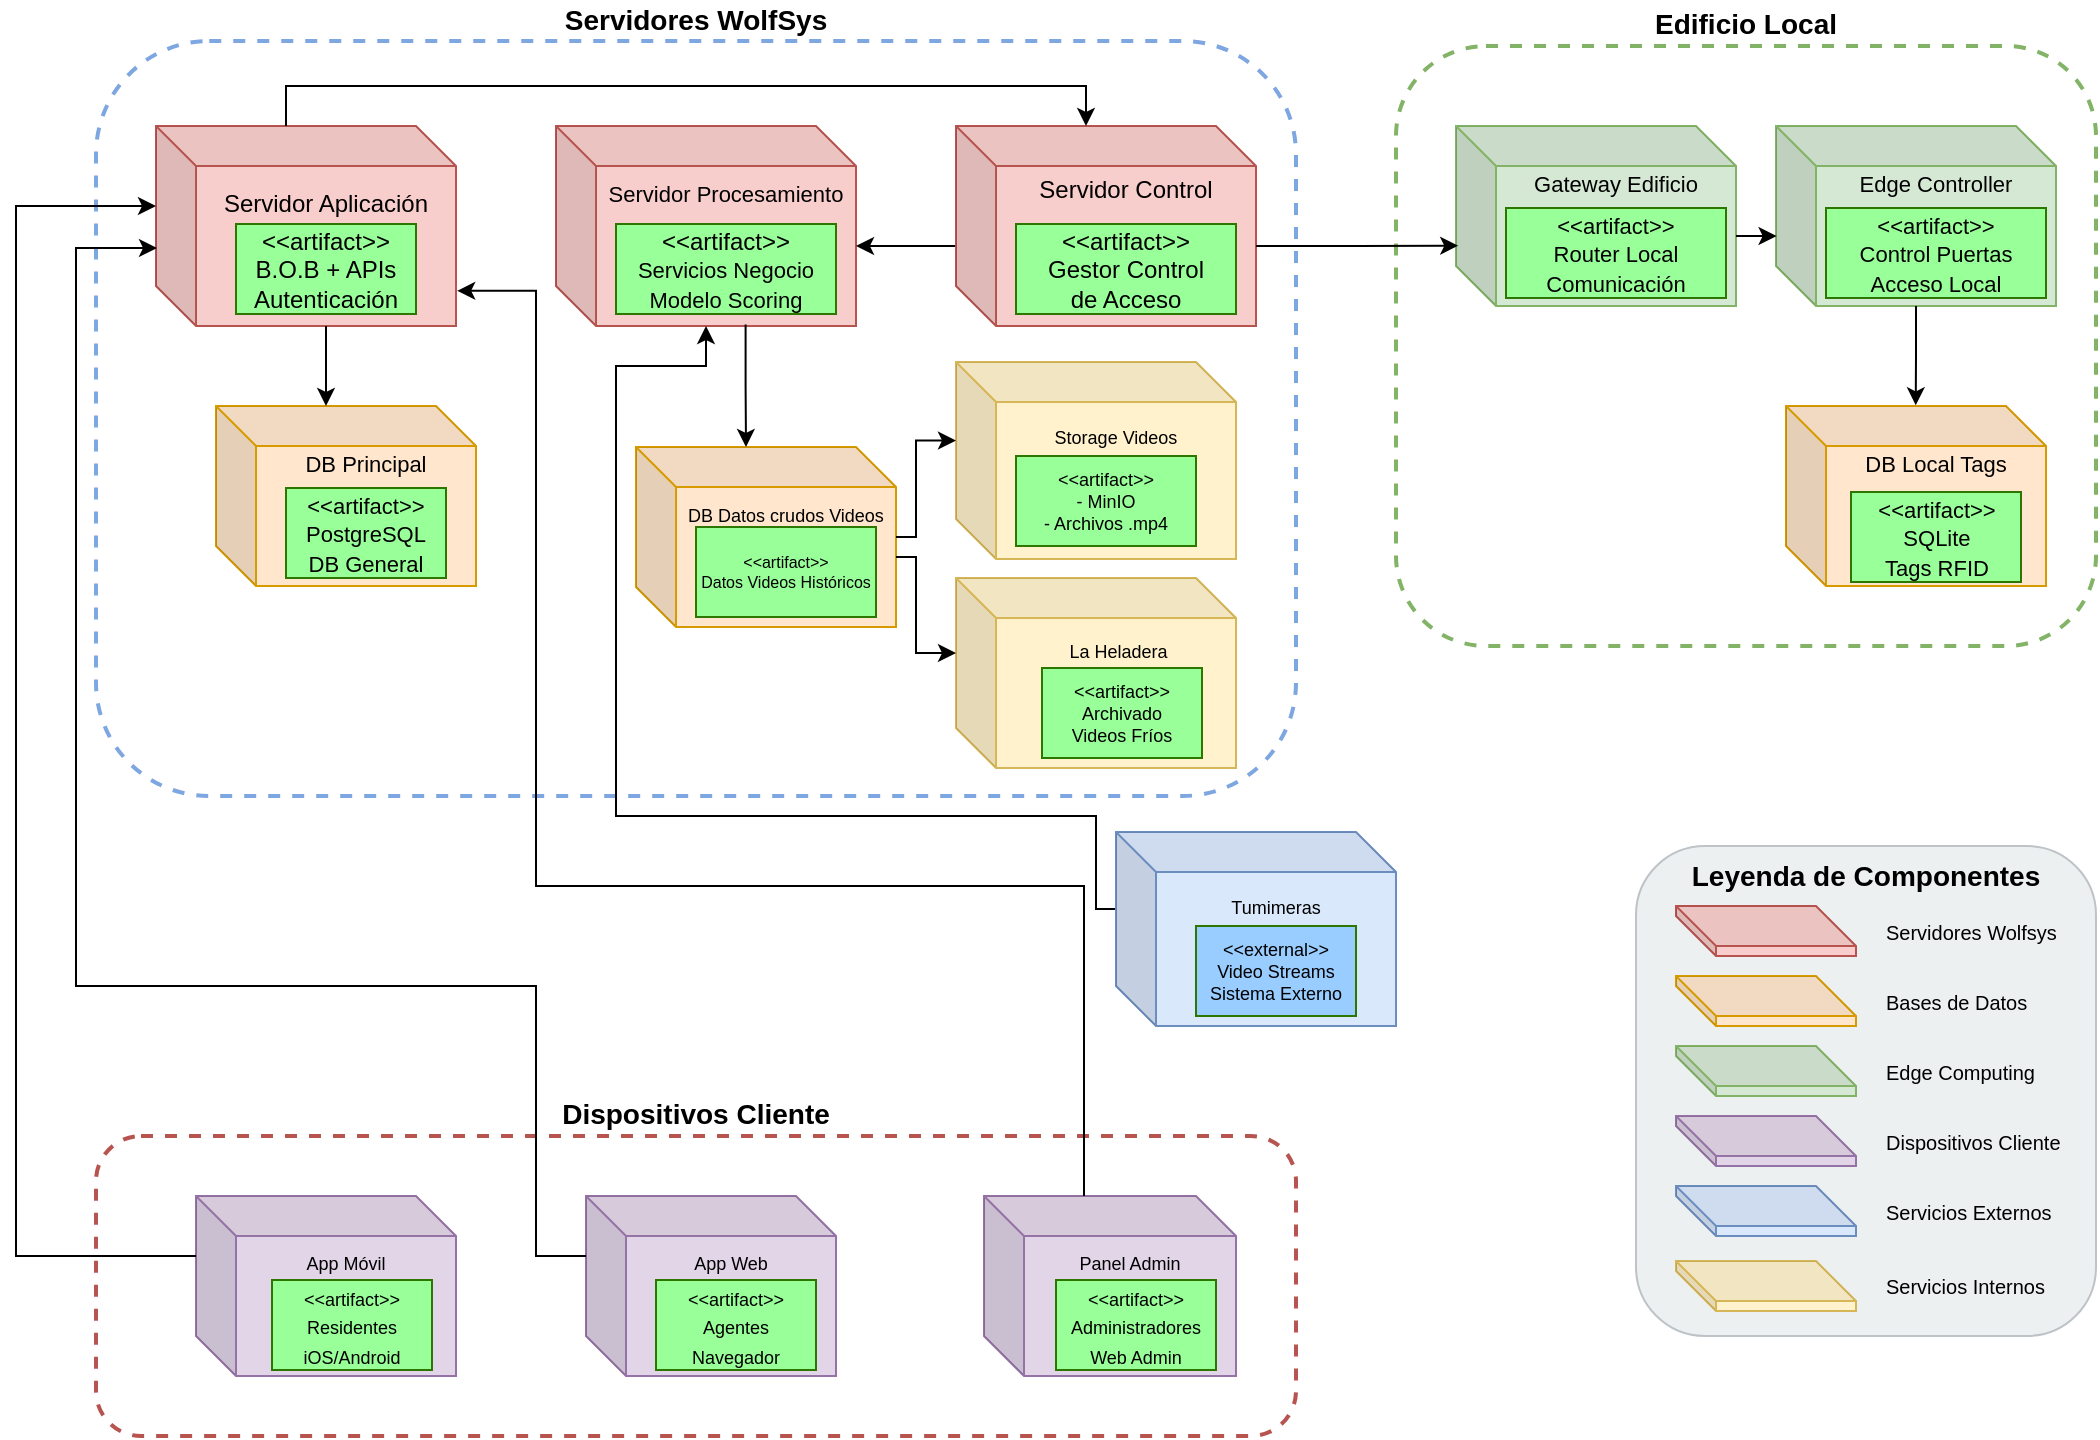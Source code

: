 <mxfile version="27.1.4">
  <diagram name="Page-1" id="L1RatjPxenl9vrnPu1-D">
    <mxGraphModel dx="-849" dy="233" grid="1" gridSize="10" guides="1" tooltips="1" connect="1" arrows="1" fold="1" page="1" pageScale="1" pageWidth="1169" pageHeight="827" math="0" shadow="0">
      <root>
        <mxCell id="0" />
        <mxCell id="1" parent="0" />
        <mxCell id="0Tk5fZXrLw2a1cFThhE1-13" value="Servidores WolfSys" style="rounded=1;whiteSpace=wrap;html=1;fillColor=none;strokeColor=#7EA6E0;strokeWidth=2;dashed=1;verticalAlign=bottom;fontSize=14;fontStyle=1;labelPosition=center;verticalLabelPosition=top;align=center;" parent="1" vertex="1">
          <mxGeometry x="1250" y="82.5" width="600" height="377.5" as="geometry" />
        </mxCell>
        <mxCell id="0Tk5fZXrLw2a1cFThhE1-14" value="Edificio Local" style="rounded=1;whiteSpace=wrap;html=1;fillColor=none;strokeColor=#82B366;strokeWidth=2;dashed=1;verticalAlign=bottom;fontSize=14;fontStyle=1;labelPosition=center;verticalLabelPosition=top;align=center;" parent="1" vertex="1">
          <mxGeometry x="1900" y="85" width="350" height="300" as="geometry" />
        </mxCell>
        <mxCell id="0Tk5fZXrLw2a1cFThhE1-15" value="Dispositivos Cliente" style="rounded=1;whiteSpace=wrap;html=1;fillColor=none;strokeColor=#B85450;strokeWidth=2;dashed=1;verticalAlign=bottom;fontSize=14;fontStyle=1;labelPosition=center;verticalLabelPosition=top;align=center;" parent="1" vertex="1">
          <mxGeometry x="1250" y="630" width="600" height="150" as="geometry" />
        </mxCell>
        <mxCell id="0Tk5fZXrLw2a1cFThhE1-16" value="Servidor Aplicación&lt;br&gt;&lt;div&gt;&lt;br&gt;&lt;/div&gt;&lt;div&gt;&lt;br&gt;&lt;/div&gt;&lt;div&gt;&lt;br&gt;&lt;/div&gt;" style="shape=cube;whiteSpace=wrap;html=1;boundedLbl=1;backgroundOutline=1;darkOpacity=0.05;darkOpacity2=0.1;fillColor=#f8cecc;strokeColor=#b85450;fontSize=12;fontStyle=0;" parent="1" vertex="1">
          <mxGeometry x="1280" y="125" width="150" height="100" as="geometry" />
        </mxCell>
        <mxCell id="0Tk5fZXrLw2a1cFThhE1-17" value="Servidor Procesamiento&lt;br&gt;&lt;br&gt;&amp;lt;&amp;lt;artifact&amp;gt;&amp;gt;&lt;br&gt;Servicios Negocio&lt;br&gt;Modelo Scoring" style="shape=cube;whiteSpace=wrap;html=1;boundedLbl=1;backgroundOutline=1;darkOpacity=0.05;darkOpacity2=0.1;fillColor=#f8cecc;strokeColor=#b85450;fontSize=11;fontStyle=0;" parent="1" vertex="1">
          <mxGeometry x="1480" y="125" width="150" height="100" as="geometry" />
        </mxCell>
        <mxCell id="0Tk5fZXrLw2a1cFThhE1-18" value="Servidor Control&lt;br&gt;&lt;br&gt;&amp;lt;&amp;lt;artifact&amp;gt;&amp;gt;&lt;br&gt;Gestor Control&lt;br&gt;de Acceso" style="shape=cube;whiteSpace=wrap;html=1;boundedLbl=1;backgroundOutline=1;darkOpacity=0.05;darkOpacity2=0.1;fillColor=#f8cecc;strokeColor=#b85450;fontSize=12;fontStyle=0;" parent="1" vertex="1">
          <mxGeometry x="1680" y="125" width="150" height="100" as="geometry" />
        </mxCell>
        <mxCell id="0Tk5fZXrLw2a1cFThhE1-19" value="DB Principal&lt;br&gt;&lt;br&gt;&amp;lt;&amp;lt;artifact&amp;gt;&amp;gt;&lt;br&gt;PostgreSQL&lt;br&gt;DB General" style="shape=cube;whiteSpace=wrap;html=1;boundedLbl=1;backgroundOutline=1;darkOpacity=0.05;darkOpacity2=0.1;fillColor=#ffe6cc;strokeColor=#d79b00;fontSize=11;fontStyle=0;" parent="1" vertex="1">
          <mxGeometry x="1310" y="265" width="130" height="90" as="geometry" />
        </mxCell>
        <mxCell id="0Tk5fZXrLw2a1cFThhE1-20" value="DB Datos crudos Videos&lt;br&gt;&lt;br&gt;&amp;lt;&amp;lt;artifact&amp;gt;&amp;gt;&lt;br&gt;Almacén Frío&lt;br&gt;Videos Históricos" style="shape=cube;whiteSpace=wrap;html=1;boundedLbl=1;backgroundOutline=1;darkOpacity=0.05;darkOpacity2=0.1;fillColor=#ffe6cc;strokeColor=#d79b00;fontSize=9;fontStyle=0;" parent="1" vertex="1">
          <mxGeometry x="1520" y="285.5" width="130" height="90" as="geometry" />
        </mxCell>
        <mxCell id="0Tk5fZXrLw2a1cFThhE1-50" style="edgeStyle=orthogonalEdgeStyle;rounded=0;orthogonalLoop=1;jettySize=auto;html=1;exitX=0;exitY=0;exitDx=0;exitDy=38.5;exitPerimeter=0;" parent="1" source="0Tk5fZXrLw2a1cFThhE1-21" target="0Tk5fZXrLw2a1cFThhE1-17" edge="1">
          <mxGeometry relative="1" as="geometry">
            <Array as="points">
              <mxPoint x="1750" y="517" />
              <mxPoint x="1750" y="470" />
              <mxPoint x="1510" y="470" />
              <mxPoint x="1510" y="245" />
              <mxPoint x="1555" y="245" />
            </Array>
          </mxGeometry>
        </mxCell>
        <mxCell id="0Tk5fZXrLw2a1cFThhE1-21" value="Tumimeras&lt;br&gt;&lt;br&gt;&amp;lt;&amp;lt;external&amp;gt;&amp;gt;&lt;br&gt;Video Streams&lt;br&gt;Sistema Externo" style="shape=cube;whiteSpace=wrap;html=1;boundedLbl=1;backgroundOutline=1;darkOpacity=0.05;darkOpacity2=0.1;fillColor=#dae8fc;strokeColor=#6c8ebf;fontSize=9;fontStyle=0;" parent="1" vertex="1">
          <mxGeometry x="1760" y="478" width="140" height="97" as="geometry" />
        </mxCell>
        <mxCell id="0Tk5fZXrLw2a1cFThhE1-22" value="&amp;nbsp;La Heladera&lt;br&gt;&lt;br&gt;&amp;lt;&amp;lt;artifact&amp;gt;&amp;gt;&lt;br&gt;Archivado&lt;br&gt;Videos Fríos" style="shape=cube;whiteSpace=wrap;html=1;boundedLbl=1;backgroundOutline=1;darkOpacity=0.05;darkOpacity2=0.1;fillColor=#fff2cc;strokeColor=#d6b656;fontSize=9;fontStyle=0;" parent="1" vertex="1">
          <mxGeometry x="1680" y="351" width="140" height="95" as="geometry" />
        </mxCell>
        <mxCell id="0Tk5fZXrLw2a1cFThhE1-23" value="Gateway Edificio&lt;br&gt;&lt;br&gt;&amp;lt;&amp;lt;artifact&amp;gt;&amp;gt;&lt;br&gt;Router Local&lt;br&gt;Comunicación" style="shape=cube;whiteSpace=wrap;html=1;boundedLbl=1;backgroundOutline=1;darkOpacity=0.05;darkOpacity2=0.1;fillColor=#d5e8d4;strokeColor=#82b366;fontSize=11;fontStyle=0;" parent="1" vertex="1">
          <mxGeometry x="1930" y="125" width="140" height="90" as="geometry" />
        </mxCell>
        <mxCell id="0Tk5fZXrLw2a1cFThhE1-24" value="Edge Controller&lt;br&gt;&lt;br&gt;&amp;lt;&amp;lt;artifact&amp;gt;&amp;gt;&lt;br&gt;Control Puertas&lt;br&gt;Acceso Local" style="shape=cube;whiteSpace=wrap;html=1;boundedLbl=1;backgroundOutline=1;darkOpacity=0.05;darkOpacity2=0.1;fillColor=#d5e8d4;strokeColor=#82b366;fontSize=11;fontStyle=0;" parent="1" vertex="1">
          <mxGeometry x="2090" y="125" width="140" height="90" as="geometry" />
        </mxCell>
        <mxCell id="0Tk5fZXrLw2a1cFThhE1-25" value="DB Local Tags&lt;br&gt;&lt;br&gt;&amp;lt;&amp;lt;artifact&amp;gt;&amp;gt;&lt;br&gt;SQLite&lt;br&gt;Tags RFID" style="shape=cube;whiteSpace=wrap;html=1;boundedLbl=1;backgroundOutline=1;darkOpacity=0.05;darkOpacity2=0.1;fillColor=#ffe6cc;strokeColor=#d79b00;fontSize=11;fontStyle=0;" parent="1" vertex="1">
          <mxGeometry x="2095" y="265" width="130" height="90" as="geometry" />
        </mxCell>
        <mxCell id="0Tk5fZXrLw2a1cFThhE1-26" value="App Móvil&lt;br&gt;&lt;br&gt;&amp;lt;&amp;lt;artifact&amp;gt;&amp;gt;&lt;br&gt;Residentes&lt;br&gt;iOS/Android" style="shape=cube;whiteSpace=wrap;html=1;boundedLbl=1;backgroundOutline=1;darkOpacity=0.05;darkOpacity2=0.1;fillColor=#e1d5e7;strokeColor=#9673a6;fontSize=9;fontStyle=0;" parent="1" vertex="1">
          <mxGeometry x="1300" y="660" width="130" height="90" as="geometry" />
        </mxCell>
        <mxCell id="0Tk5fZXrLw2a1cFThhE1-27" value="App Web&lt;br&gt;&lt;br&gt;&amp;lt;&amp;lt;artifact&amp;gt;&amp;gt;&lt;br&gt;Agentes&lt;br&gt;Navegador" style="shape=cube;whiteSpace=wrap;html=1;boundedLbl=1;backgroundOutline=1;darkOpacity=0.05;darkOpacity2=0.1;fillColor=#e1d5e7;strokeColor=#9673a6;fontSize=9;fontStyle=0;" parent="1" vertex="1">
          <mxGeometry x="1495" y="660" width="125" height="90" as="geometry" />
        </mxCell>
        <mxCell id="0Tk5fZXrLw2a1cFThhE1-28" value="Panel Admin&lt;br&gt;&lt;br&gt;&amp;lt;&amp;lt;artifact&amp;gt;&amp;gt;&lt;br&gt;Administradores&lt;br&gt;Web Admin" style="shape=cube;whiteSpace=wrap;html=1;boundedLbl=1;backgroundOutline=1;darkOpacity=0.05;darkOpacity2=0.1;fillColor=#e1d5e7;strokeColor=#9673a6;fontSize=9;fontStyle=0;" parent="1" vertex="1">
          <mxGeometry x="1694" y="660" width="126" height="90" as="geometry" />
        </mxCell>
        <mxCell id="0Tk5fZXrLw2a1cFThhE1-40" value="Leyenda de Componentes" style="rounded=1;whiteSpace=wrap;html=1;fillColor=#ECF0F1;strokeColor=#BDC3C7;verticalAlign=top;fontSize=14;fontStyle=1;" parent="1" vertex="1">
          <mxGeometry x="2020" y="485" width="230" height="245" as="geometry" />
        </mxCell>
        <mxCell id="0Tk5fZXrLw2a1cFThhE1-41" value="Servidores Wolfsys" style="shape=cube;whiteSpace=wrap;html=1;boundedLbl=1;backgroundOutline=1;darkOpacity=0.05;darkOpacity2=0.1;fillColor=#f8cecc;strokeColor=#b85450;fontSize=10;verticalAlign=middle;labelBackgroundColor=none;horizontal=1;labelPosition=right;verticalLabelPosition=middle;align=left;spacing=15;" parent="1" vertex="1">
          <mxGeometry x="2040" y="515" width="90" height="25" as="geometry" />
        </mxCell>
        <mxCell id="0Tk5fZXrLw2a1cFThhE1-42" value="Bases de Datos" style="shape=cube;whiteSpace=wrap;html=1;boundedLbl=1;backgroundOutline=1;darkOpacity=0.05;darkOpacity2=0.1;fillColor=#ffe6cc;strokeColor=#d79b00;fontSize=10;align=left;labelPosition=right;verticalLabelPosition=middle;verticalAlign=middle;spacing=15;" parent="1" vertex="1">
          <mxGeometry x="2040" y="550" width="90" height="25" as="geometry" />
        </mxCell>
        <mxCell id="0Tk5fZXrLw2a1cFThhE1-43" value="Edge Computing" style="shape=cube;whiteSpace=wrap;html=1;boundedLbl=1;backgroundOutline=1;darkOpacity=0.05;darkOpacity2=0.1;fillColor=#d5e8d4;strokeColor=#82b366;fontSize=10;labelPosition=right;verticalLabelPosition=middle;align=left;verticalAlign=middle;spacing=15;" parent="1" vertex="1">
          <mxGeometry x="2040" y="585" width="90" height="25" as="geometry" />
        </mxCell>
        <mxCell id="0Tk5fZXrLw2a1cFThhE1-44" value="Dispositivos Cliente" style="shape=cube;whiteSpace=wrap;html=1;boundedLbl=1;backgroundOutline=1;darkOpacity=0.05;darkOpacity2=0.1;fillColor=#e1d5e7;strokeColor=#9673a6;fontSize=10;labelPosition=right;verticalLabelPosition=middle;align=left;verticalAlign=middle;spacing=15;" parent="1" vertex="1">
          <mxGeometry x="2040" y="620" width="90" height="25" as="geometry" />
        </mxCell>
        <mxCell id="0Tk5fZXrLw2a1cFThhE1-45" value="Servicios Externos" style="shape=cube;whiteSpace=wrap;html=1;boundedLbl=1;backgroundOutline=1;darkOpacity=0.05;darkOpacity2=0.1;fillColor=#dae8fc;strokeColor=#6c8ebf;fontSize=10;labelPosition=right;verticalLabelPosition=middle;align=left;verticalAlign=middle;spacing=15;" parent="1" vertex="1">
          <mxGeometry x="2040" y="655" width="90" height="25" as="geometry" />
        </mxCell>
        <mxCell id="0Tk5fZXrLw2a1cFThhE1-46" style="edgeStyle=orthogonalEdgeStyle;rounded=0;orthogonalLoop=1;jettySize=auto;html=1;exitX=0;exitY=0;exitDx=150;exitDy=60;exitPerimeter=0;entryX=0.008;entryY=0.665;entryDx=0;entryDy=0;entryPerimeter=0;" parent="1" source="0Tk5fZXrLw2a1cFThhE1-18" target="0Tk5fZXrLw2a1cFThhE1-23" edge="1">
          <mxGeometry relative="1" as="geometry" />
        </mxCell>
        <mxCell id="0Tk5fZXrLw2a1cFThhE1-47" style="edgeStyle=orthogonalEdgeStyle;rounded=0;orthogonalLoop=1;jettySize=auto;html=1;exitX=0.632;exitY=0.992;exitDx=0;exitDy=0;exitPerimeter=0;entryX=0;entryY=0;entryDx=55;entryDy=0;entryPerimeter=0;" parent="1" source="0Tk5fZXrLw2a1cFThhE1-17" target="0Tk5fZXrLw2a1cFThhE1-20" edge="1">
          <mxGeometry relative="1" as="geometry" />
        </mxCell>
        <mxCell id="0Tk5fZXrLw2a1cFThhE1-48" style="edgeStyle=orthogonalEdgeStyle;rounded=0;orthogonalLoop=1;jettySize=auto;html=1;exitX=0;exitY=0;exitDx=0;exitDy=30;exitPerimeter=0;entryX=0;entryY=0;entryDx=0;entryDy=40;entryPerimeter=0;" parent="1" source="0Tk5fZXrLw2a1cFThhE1-26" target="0Tk5fZXrLw2a1cFThhE1-16" edge="1">
          <mxGeometry relative="1" as="geometry">
            <Array as="points">
              <mxPoint x="1210" y="690" />
              <mxPoint x="1210" y="165" />
            </Array>
          </mxGeometry>
        </mxCell>
        <mxCell id="0Tk5fZXrLw2a1cFThhE1-49" style="edgeStyle=orthogonalEdgeStyle;rounded=0;orthogonalLoop=1;jettySize=auto;html=1;exitX=0;exitY=0;exitDx=85;exitDy=100;exitPerimeter=0;entryX=0;entryY=0;entryDx=55;entryDy=0;entryPerimeter=0;" parent="1" source="0Tk5fZXrLw2a1cFThhE1-16" target="0Tk5fZXrLw2a1cFThhE1-19" edge="1">
          <mxGeometry relative="1" as="geometry" />
        </mxCell>
        <mxCell id="0Tk5fZXrLw2a1cFThhE1-53" style="edgeStyle=orthogonalEdgeStyle;rounded=0;orthogonalLoop=1;jettySize=auto;html=1;exitX=0;exitY=0;exitDx=0;exitDy=30;exitPerimeter=0;entryX=0.003;entryY=0.606;entryDx=0;entryDy=0;entryPerimeter=0;" parent="1" source="0Tk5fZXrLw2a1cFThhE1-27" target="0Tk5fZXrLw2a1cFThhE1-16" edge="1">
          <mxGeometry relative="1" as="geometry">
            <Array as="points">
              <mxPoint x="1470" y="690" />
              <mxPoint x="1470" y="555" />
              <mxPoint x="1240" y="555" />
              <mxPoint x="1240" y="186" />
              <mxPoint x="1281" y="186" />
            </Array>
          </mxGeometry>
        </mxCell>
        <mxCell id="0Tk5fZXrLw2a1cFThhE1-55" style="edgeStyle=orthogonalEdgeStyle;rounded=0;orthogonalLoop=1;jettySize=auto;html=1;exitX=0;exitY=0;exitDx=50;exitDy=0;exitPerimeter=0;entryX=1.004;entryY=0.824;entryDx=0;entryDy=0;entryPerimeter=0;" parent="1" source="0Tk5fZXrLw2a1cFThhE1-28" target="0Tk5fZXrLw2a1cFThhE1-16" edge="1">
          <mxGeometry relative="1" as="geometry">
            <Array as="points">
              <mxPoint x="1744" y="505" />
              <mxPoint x="1470" y="505" />
              <mxPoint x="1470" y="207" />
            </Array>
          </mxGeometry>
        </mxCell>
        <mxCell id="0Tk5fZXrLw2a1cFThhE1-56" style="edgeStyle=orthogonalEdgeStyle;rounded=0;orthogonalLoop=1;jettySize=auto;html=1;exitX=0;exitY=0;exitDx=140;exitDy=55;exitPerimeter=0;entryX=0.002;entryY=0.604;entryDx=0;entryDy=0;entryPerimeter=0;" parent="1" source="0Tk5fZXrLw2a1cFThhE1-23" target="0Tk5fZXrLw2a1cFThhE1-24" edge="1">
          <mxGeometry relative="1" as="geometry" />
        </mxCell>
        <mxCell id="0Tk5fZXrLw2a1cFThhE1-57" style="edgeStyle=orthogonalEdgeStyle;rounded=0;orthogonalLoop=1;jettySize=auto;html=1;entryX=0.499;entryY=-0.004;entryDx=0;entryDy=0;entryPerimeter=0;" parent="1" source="0Tk5fZXrLw2a1cFThhE1-24" target="0Tk5fZXrLw2a1cFThhE1-25" edge="1">
          <mxGeometry relative="1" as="geometry" />
        </mxCell>
        <mxCell id="0Tk5fZXrLw2a1cFThhE1-58" value="&amp;lt;&amp;lt;artifact&amp;gt;&amp;gt;&lt;br&gt;B.O.B + APIs&lt;br&gt;Autenticación" style="rounded=0;whiteSpace=wrap;html=1;fillColor=#99FF99;fontColor=#000000;strokeColor=#2D7600;" parent="1" vertex="1">
          <mxGeometry x="1320" y="174" width="90" height="45" as="geometry" />
        </mxCell>
        <mxCell id="0Tk5fZXrLw2a1cFThhE1-59" value="&amp;lt;&amp;lt;artifact&amp;gt;&amp;gt;&lt;br&gt;&lt;span style=&quot;font-size: 11px;&quot;&gt;Servicios Negocio&lt;/span&gt;&lt;br style=&quot;font-size: 11px;&quot;&gt;&lt;span style=&quot;font-size: 11px;&quot;&gt;Modelo Scoring&lt;/span&gt;" style="rounded=0;whiteSpace=wrap;html=1;fillColor=#99FF99;fontColor=#000000;strokeColor=#2D7600;" parent="1" vertex="1">
          <mxGeometry x="1510" y="174" width="110" height="45" as="geometry" />
        </mxCell>
        <mxCell id="0Tk5fZXrLw2a1cFThhE1-61" value="&amp;lt;&amp;lt;artifact&amp;gt;&amp;gt;&lt;br&gt;Gestor Control&lt;br&gt;de Acceso" style="rounded=0;whiteSpace=wrap;html=1;fillColor=#99FF99;fontColor=#000000;strokeColor=#2D7600;" parent="1" vertex="1">
          <mxGeometry x="1710" y="174" width="110" height="45" as="geometry" />
        </mxCell>
        <mxCell id="0Tk5fZXrLw2a1cFThhE1-63" value="&lt;span style=&quot;font-size: 11px;&quot;&gt;&amp;lt;&amp;lt;artifact&amp;gt;&amp;gt;&lt;/span&gt;&lt;br style=&quot;font-size: 11px;&quot;&gt;&lt;span style=&quot;font-size: 11px;&quot;&gt;PostgreSQL&lt;/span&gt;&lt;br style=&quot;font-size: 11px;&quot;&gt;&lt;span style=&quot;font-size: 11px;&quot;&gt;DB General&lt;/span&gt;" style="rounded=0;whiteSpace=wrap;html=1;fillColor=#99FF99;fontColor=#000000;strokeColor=#2D7600;" parent="1" vertex="1">
          <mxGeometry x="1345" y="306" width="80" height="45" as="geometry" />
        </mxCell>
        <mxCell id="0Tk5fZXrLw2a1cFThhE1-65" value="&lt;span&gt;&amp;lt;&amp;lt;artifact&amp;gt;&amp;gt;&lt;/span&gt;&lt;br&gt;&lt;span&gt;Datos Videos Históricos&lt;/span&gt;" style="rounded=0;whiteSpace=wrap;html=1;fillColor=#99FF99;fontColor=#000000;strokeColor=#2D7600;fontSize=8;" parent="1" vertex="1">
          <mxGeometry x="1550" y="325.5" width="90" height="45" as="geometry" />
        </mxCell>
        <mxCell id="0Tk5fZXrLw2a1cFThhE1-68" value="&lt;span&gt;&amp;lt;&amp;lt;artifact&amp;gt;&amp;gt;&lt;/span&gt;&lt;br&gt;&lt;span&gt;Archivado&lt;/span&gt;&lt;br&gt;&lt;span&gt;Videos Fríos&lt;/span&gt;" style="rounded=0;whiteSpace=wrap;html=1;fillColor=light-dark(#99FF99,#99FF99);fontColor=#000000;strokeColor=#2D7600;fontSize=9;" parent="1" vertex="1">
          <mxGeometry x="1723" y="396" width="80" height="45" as="geometry" />
        </mxCell>
        <mxCell id="0Tk5fZXrLw2a1cFThhE1-69" value="&lt;span&gt;&amp;lt;&amp;lt;external&amp;gt;&amp;gt;&lt;/span&gt;&lt;br&gt;Video Streams&lt;br&gt;Sistema Externo" style="rounded=0;whiteSpace=wrap;html=1;fillColor=light-dark(#99CCFF,#004400);fontColor=#000000;strokeColor=#2D7600;fontSize=9;" parent="1" vertex="1">
          <mxGeometry x="1800" y="525" width="80" height="45" as="geometry" />
        </mxCell>
        <mxCell id="0Tk5fZXrLw2a1cFThhE1-70" value="&lt;span style=&quot;font-size: 9px;&quot;&gt;&amp;lt;&amp;lt;artifact&amp;gt;&amp;gt;&lt;/span&gt;&lt;br style=&quot;font-size: 9px;&quot;&gt;&lt;span style=&quot;font-size: 9px;&quot;&gt;Residentes&lt;/span&gt;&lt;br style=&quot;font-size: 9px;&quot;&gt;&lt;span style=&quot;font-size: 9px;&quot;&gt;iOS/Android&lt;/span&gt;" style="rounded=0;whiteSpace=wrap;html=1;fillColor=#99FF99;fontColor=#000000;strokeColor=#2D7600;" parent="1" vertex="1">
          <mxGeometry x="1338" y="702" width="80" height="45" as="geometry" />
        </mxCell>
        <mxCell id="0Tk5fZXrLw2a1cFThhE1-71" value="&lt;span style=&quot;font-size: 9px;&quot;&gt;&amp;lt;&amp;lt;artifact&amp;gt;&amp;gt;&lt;/span&gt;&lt;br style=&quot;font-size: 9px;&quot;&gt;&lt;span style=&quot;font-size: 9px;&quot;&gt;Agentes&lt;/span&gt;&lt;br style=&quot;font-size: 9px;&quot;&gt;&lt;span style=&quot;font-size: 9px;&quot;&gt;Navegador&lt;/span&gt;" style="rounded=0;whiteSpace=wrap;html=1;fillColor=#99FF99;fontColor=#000000;strokeColor=#2D7600;" parent="1" vertex="1">
          <mxGeometry x="1530" y="702" width="80" height="45" as="geometry" />
        </mxCell>
        <mxCell id="0Tk5fZXrLw2a1cFThhE1-72" value="&lt;span style=&quot;font-size: 9px;&quot;&gt;&amp;lt;&amp;lt;artifact&amp;gt;&amp;gt;&lt;/span&gt;&lt;br style=&quot;font-size: 9px;&quot;&gt;&lt;span style=&quot;font-size: 9px;&quot;&gt;Administradores&lt;/span&gt;&lt;br style=&quot;font-size: 9px;&quot;&gt;&lt;span style=&quot;font-size: 9px;&quot;&gt;Web Admin&lt;/span&gt;" style="rounded=0;whiteSpace=wrap;html=1;fillColor=#99FF99;fontColor=#000000;strokeColor=#2D7600;" parent="1" vertex="1">
          <mxGeometry x="1730" y="702" width="80" height="45" as="geometry" />
        </mxCell>
        <mxCell id="0Tk5fZXrLw2a1cFThhE1-73" value="&lt;span style=&quot;font-size: 11px;&quot;&gt;&amp;lt;&amp;lt;artifact&amp;gt;&amp;gt;&lt;/span&gt;&lt;br style=&quot;font-size: 11px;&quot;&gt;&lt;span style=&quot;font-size: 11px;&quot;&gt;Router Local&lt;/span&gt;&lt;br style=&quot;font-size: 11px;&quot;&gt;&lt;span style=&quot;font-size: 11px;&quot;&gt;Comunicación&lt;/span&gt;" style="rounded=0;whiteSpace=wrap;html=1;fillColor=#99FF99;fontColor=#000000;strokeColor=#2D7600;" parent="1" vertex="1">
          <mxGeometry x="1955" y="166" width="110" height="45" as="geometry" />
        </mxCell>
        <mxCell id="0Tk5fZXrLw2a1cFThhE1-74" value="&lt;span style=&quot;font-size: 11px;&quot;&gt;&amp;lt;&amp;lt;artifact&amp;gt;&amp;gt;&lt;/span&gt;&lt;br style=&quot;font-size: 11px;&quot;&gt;&lt;span style=&quot;font-size: 11px;&quot;&gt;Control Puertas&lt;/span&gt;&lt;br style=&quot;font-size: 11px;&quot;&gt;&lt;span style=&quot;font-size: 11px;&quot;&gt;Acceso Local&lt;/span&gt;" style="rounded=0;whiteSpace=wrap;html=1;fillColor=#99FF99;fontColor=#000000;strokeColor=#2D7600;" parent="1" vertex="1">
          <mxGeometry x="2115" y="166" width="110" height="45" as="geometry" />
        </mxCell>
        <mxCell id="0Tk5fZXrLw2a1cFThhE1-75" value="&lt;span style=&quot;font-size: 11px;&quot;&gt;&amp;lt;&amp;lt;artifact&amp;gt;&amp;gt;&lt;/span&gt;&lt;br style=&quot;font-size: 11px;&quot;&gt;&lt;span style=&quot;font-size: 11px;&quot;&gt;SQLite&lt;/span&gt;&lt;br style=&quot;font-size: 11px;&quot;&gt;&lt;span style=&quot;font-size: 11px;&quot;&gt;Tags RFID&lt;/span&gt;" style="rounded=0;whiteSpace=wrap;html=1;fillColor=#99FF99;fontColor=#000000;strokeColor=#2D7600;" parent="1" vertex="1">
          <mxGeometry x="2127.5" y="308" width="85" height="45" as="geometry" />
        </mxCell>
        <mxCell id="0Tk5fZXrLw2a1cFThhE1-77" style="edgeStyle=orthogonalEdgeStyle;rounded=0;orthogonalLoop=1;jettySize=auto;html=1;exitX=0;exitY=0;exitDx=65;exitDy=0;exitPerimeter=0;entryX=0;entryY=0;entryDx=65;entryDy=0;entryPerimeter=0;" parent="1" source="0Tk5fZXrLw2a1cFThhE1-16" target="0Tk5fZXrLw2a1cFThhE1-18" edge="1">
          <mxGeometry relative="1" as="geometry" />
        </mxCell>
        <mxCell id="0Tk5fZXrLw2a1cFThhE1-78" style="edgeStyle=orthogonalEdgeStyle;rounded=0;orthogonalLoop=1;jettySize=auto;html=1;exitX=-0.003;exitY=0.6;exitDx=0;exitDy=0;exitPerimeter=0;entryX=0;entryY=0;entryDx=150;entryDy=60;entryPerimeter=0;" parent="1" source="0Tk5fZXrLw2a1cFThhE1-18" target="0Tk5fZXrLw2a1cFThhE1-17" edge="1">
          <mxGeometry relative="1" as="geometry">
            <mxPoint x="1678.8" y="183" as="sourcePoint" />
            <mxPoint x="1630" y="182" as="targetPoint" />
            <Array as="points">
              <mxPoint x="1660" y="185" />
              <mxPoint x="1660" y="185" />
            </Array>
          </mxGeometry>
        </mxCell>
        <mxCell id="0Tk5fZXrLw2a1cFThhE1-79" value="Servicios Internos" style="shape=cube;whiteSpace=wrap;html=1;boundedLbl=1;backgroundOutline=1;darkOpacity=0.05;darkOpacity2=0.1;fillColor=#fff2cc;strokeColor=#d6b656;fontSize=10;labelPosition=right;verticalLabelPosition=middle;align=left;verticalAlign=middle;spacing=15;" parent="1" vertex="1">
          <mxGeometry x="2040" y="692.5" width="90" height="25" as="geometry" />
        </mxCell>
        <mxCell id="ZjM2DY8Y-TmKG4xLH8F4-2" value="Storage Videos&lt;br&gt;&lt;br&gt;&amp;lt;&amp;lt;artifact&amp;gt;&amp;gt;&lt;br&gt;Almacén Frío&lt;br&gt;Videos Históricos" style="shape=cube;whiteSpace=wrap;html=1;boundedLbl=1;backgroundOutline=1;darkOpacity=0.05;darkOpacity2=0.1;fillColor=#fff2cc;strokeColor=#d6b656;fontSize=9;fontStyle=0;" vertex="1" parent="1">
          <mxGeometry x="1680" y="243" width="140" height="98.5" as="geometry" />
        </mxCell>
        <mxCell id="ZjM2DY8Y-TmKG4xLH8F4-3" value="&lt;span&gt;&amp;lt;&amp;lt;artifact&amp;gt;&amp;gt;&lt;/span&gt;&lt;div&gt;&lt;span style=&quot;background-color: transparent; color: light-dark(rgb(0, 0, 0), rgb(237, 237, 237));&quot;&gt;- MinIO&lt;/span&gt;&lt;/div&gt;&lt;div&gt;&lt;span style=&quot;background-color: transparent; color: light-dark(rgb(0, 0, 0), rgb(237, 237, 237));&quot;&gt;- Archivos .mp4&lt;/span&gt;&lt;/div&gt;" style="rounded=0;whiteSpace=wrap;html=1;fillColor=#99FF99;fontColor=#000000;strokeColor=#2D7600;fontSize=9;" vertex="1" parent="1">
          <mxGeometry x="1710" y="290" width="90" height="45" as="geometry" />
        </mxCell>
        <mxCell id="ZjM2DY8Y-TmKG4xLH8F4-5" style="edgeStyle=orthogonalEdgeStyle;rounded=0;orthogonalLoop=1;jettySize=auto;html=1;exitX=0;exitY=0;exitDx=130;exitDy=55;exitPerimeter=0;entryX=0;entryY=0;entryDx=0;entryDy=37.5;entryPerimeter=0;" edge="1" parent="1" source="0Tk5fZXrLw2a1cFThhE1-20" target="0Tk5fZXrLw2a1cFThhE1-22">
          <mxGeometry relative="1" as="geometry">
            <Array as="points">
              <mxPoint x="1660" y="341" />
              <mxPoint x="1660" y="389" />
            </Array>
          </mxGeometry>
        </mxCell>
        <mxCell id="ZjM2DY8Y-TmKG4xLH8F4-7" style="edgeStyle=orthogonalEdgeStyle;rounded=0;orthogonalLoop=1;jettySize=auto;html=1;entryX=0;entryY=0;entryDx=0;entryDy=39.25;entryPerimeter=0;" edge="1" parent="1" source="0Tk5fZXrLw2a1cFThhE1-20" target="ZjM2DY8Y-TmKG4xLH8F4-2">
          <mxGeometry relative="1" as="geometry">
            <Array as="points">
              <mxPoint x="1660" y="331" />
              <mxPoint x="1660" y="282" />
            </Array>
          </mxGeometry>
        </mxCell>
      </root>
    </mxGraphModel>
  </diagram>
</mxfile>
